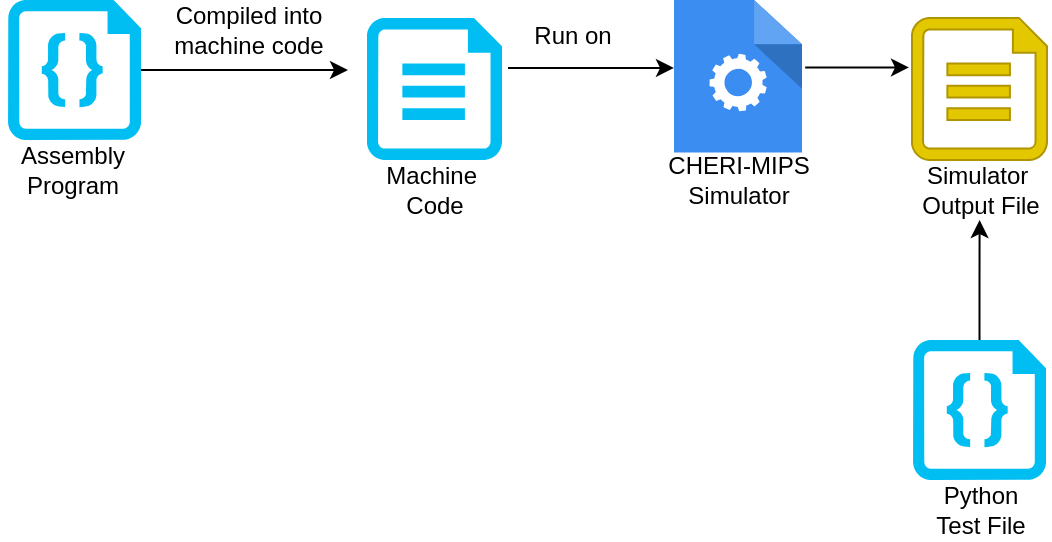 <mxfile version="12.9.13" type="device"><diagram id="r8iaX5R7vlbBQDZjUNxu" name="Page-1"><mxGraphModel dx="1164" dy="729" grid="1" gridSize="10" guides="1" tooltips="1" connect="1" arrows="1" fold="1" page="1" pageScale="1" pageWidth="850" pageHeight="1100" math="0" shadow="0"><root><mxCell id="0"/><mxCell id="1" parent="0"/><mxCell id="xl8ykE8kV73jW0vv5R0C-56" value="" style="verticalLabelPosition=bottom;html=1;verticalAlign=top;align=center;strokeColor=#B09500;fillColor=#e3c800;shape=mxgraph.azure.cloud_services_configuration_file;pointerEvents=1;fontColor=#ffffff;" vertex="1" parent="1"><mxGeometry x="822" y="178.95" width="67.5" height="71.05" as="geometry"/></mxCell><mxCell id="xl8ykE8kV73jW0vv5R0C-57" value="" style="edgeStyle=orthogonalEdgeStyle;rounded=0;orthogonalLoop=1;jettySize=auto;html=1;" edge="1" parent="1" source="xl8ykE8kV73jW0vv5R0C-58"><mxGeometry relative="1" as="geometry"><mxPoint x="540" y="205" as="targetPoint"/></mxGeometry></mxCell><mxCell id="xl8ykE8kV73jW0vv5R0C-58" value="" style="verticalLabelPosition=bottom;html=1;verticalAlign=top;align=center;strokeColor=none;fillColor=#00BEF2;shape=mxgraph.azure.code_file;pointerEvents=1;" vertex="1" parent="1"><mxGeometry x="370" y="170" width="66.5" height="70" as="geometry"/></mxCell><mxCell id="xl8ykE8kV73jW0vv5R0C-59" style="edgeStyle=orthogonalEdgeStyle;rounded=0;orthogonalLoop=1;jettySize=auto;html=1;" edge="1" parent="1"><mxGeometry relative="1" as="geometry"><mxPoint x="703" y="203.98" as="targetPoint"/><mxPoint x="620" y="203.98" as="sourcePoint"/></mxGeometry></mxCell><mxCell id="xl8ykE8kV73jW0vv5R0C-60" value="Compiled into&lt;br&gt;machine code" style="text;html=1;align=center;verticalAlign=middle;resizable=0;points=[];autosize=1;" vertex="1" parent="1"><mxGeometry x="445" y="170" width="90" height="30" as="geometry"/></mxCell><mxCell id="xl8ykE8kV73jW0vv5R0C-61" value="" style="edgeStyle=orthogonalEdgeStyle;rounded=0;orthogonalLoop=1;jettySize=auto;html=1;entryX=0.037;entryY=0.391;entryDx=0;entryDy=0;entryPerimeter=0;exitX=1.056;exitY=0.482;exitDx=0;exitDy=0;exitPerimeter=0;" edge="1" parent="1"><mxGeometry relative="1" as="geometry"><mxPoint x="768.584" y="203.724" as="sourcePoint"/><mxPoint x="820.497" y="203.731" as="targetPoint"/></mxGeometry></mxCell><mxCell id="xl8ykE8kV73jW0vv5R0C-62" value="" style="html=1;aspect=fixed;strokeColor=none;shadow=0;align=center;verticalAlign=top;fillColor=#3B8DF1;shape=mxgraph.gcp2.process" vertex="1" parent="1"><mxGeometry x="703" y="170" width="64" height="76.19" as="geometry"/></mxCell><mxCell id="xl8ykE8kV73jW0vv5R0C-63" value="CHERI-MIPS&lt;br&gt;Simulator" style="text;html=1;align=center;verticalAlign=middle;resizable=0;points=[];autosize=1;" vertex="1" parent="1"><mxGeometry x="690" y="245" width="90" height="30" as="geometry"/></mxCell><mxCell id="xl8ykE8kV73jW0vv5R0C-64" value="Run on" style="text;html=1;align=center;verticalAlign=middle;resizable=0;points=[];autosize=1;" vertex="1" parent="1"><mxGeometry x="627" y="178" width="50" height="20" as="geometry"/></mxCell><mxCell id="xl8ykE8kV73jW0vv5R0C-65" value="Assembly&lt;br&gt;Program" style="text;html=1;align=center;verticalAlign=middle;resizable=0;points=[];autosize=1;" vertex="1" parent="1"><mxGeometry x="366.5" y="240" width="70" height="30" as="geometry"/></mxCell><mxCell id="xl8ykE8kV73jW0vv5R0C-66" value="" style="verticalLabelPosition=bottom;html=1;verticalAlign=top;align=center;strokeColor=none;fillColor=#00BEF2;shape=mxgraph.azure.cloud_services_configuration_file;pointerEvents=1;" vertex="1" parent="1"><mxGeometry x="549.5" y="178.95" width="67.5" height="71.05" as="geometry"/></mxCell><mxCell id="xl8ykE8kV73jW0vv5R0C-67" value="Simulator&amp;nbsp;&lt;br&gt;Output File" style="text;html=1;align=center;verticalAlign=middle;resizable=0;points=[];autosize=1;" vertex="1" parent="1"><mxGeometry x="820.75" y="250" width="70" height="30" as="geometry"/></mxCell><mxCell id="xl8ykE8kV73jW0vv5R0C-68" value="" style="edgeStyle=orthogonalEdgeStyle;rounded=0;orthogonalLoop=1;jettySize=auto;html=1;" edge="1" parent="1" source="xl8ykE8kV73jW0vv5R0C-69" target="xl8ykE8kV73jW0vv5R0C-67"><mxGeometry relative="1" as="geometry"/></mxCell><mxCell id="xl8ykE8kV73jW0vv5R0C-69" value="" style="verticalLabelPosition=bottom;html=1;verticalAlign=top;align=center;strokeColor=none;fillColor=#00BEF2;shape=mxgraph.azure.code_file;pointerEvents=1;" vertex="1" parent="1"><mxGeometry x="822.5" y="340" width="66.5" height="70" as="geometry"/></mxCell><mxCell id="xl8ykE8kV73jW0vv5R0C-70" value="Python&lt;br&gt;Test File" style="text;html=1;align=center;verticalAlign=middle;resizable=0;points=[];autosize=1;" vertex="1" parent="1"><mxGeometry x="825.75" y="410" width="60" height="30" as="geometry"/></mxCell><mxCell id="xl8ykE8kV73jW0vv5R0C-71" value="Machine&amp;nbsp;&lt;br&gt;Code" style="text;html=1;align=center;verticalAlign=middle;resizable=0;points=[];autosize=1;" vertex="1" parent="1"><mxGeometry x="553.25" y="250" width="60" height="30" as="geometry"/></mxCell></root></mxGraphModel></diagram></mxfile>
